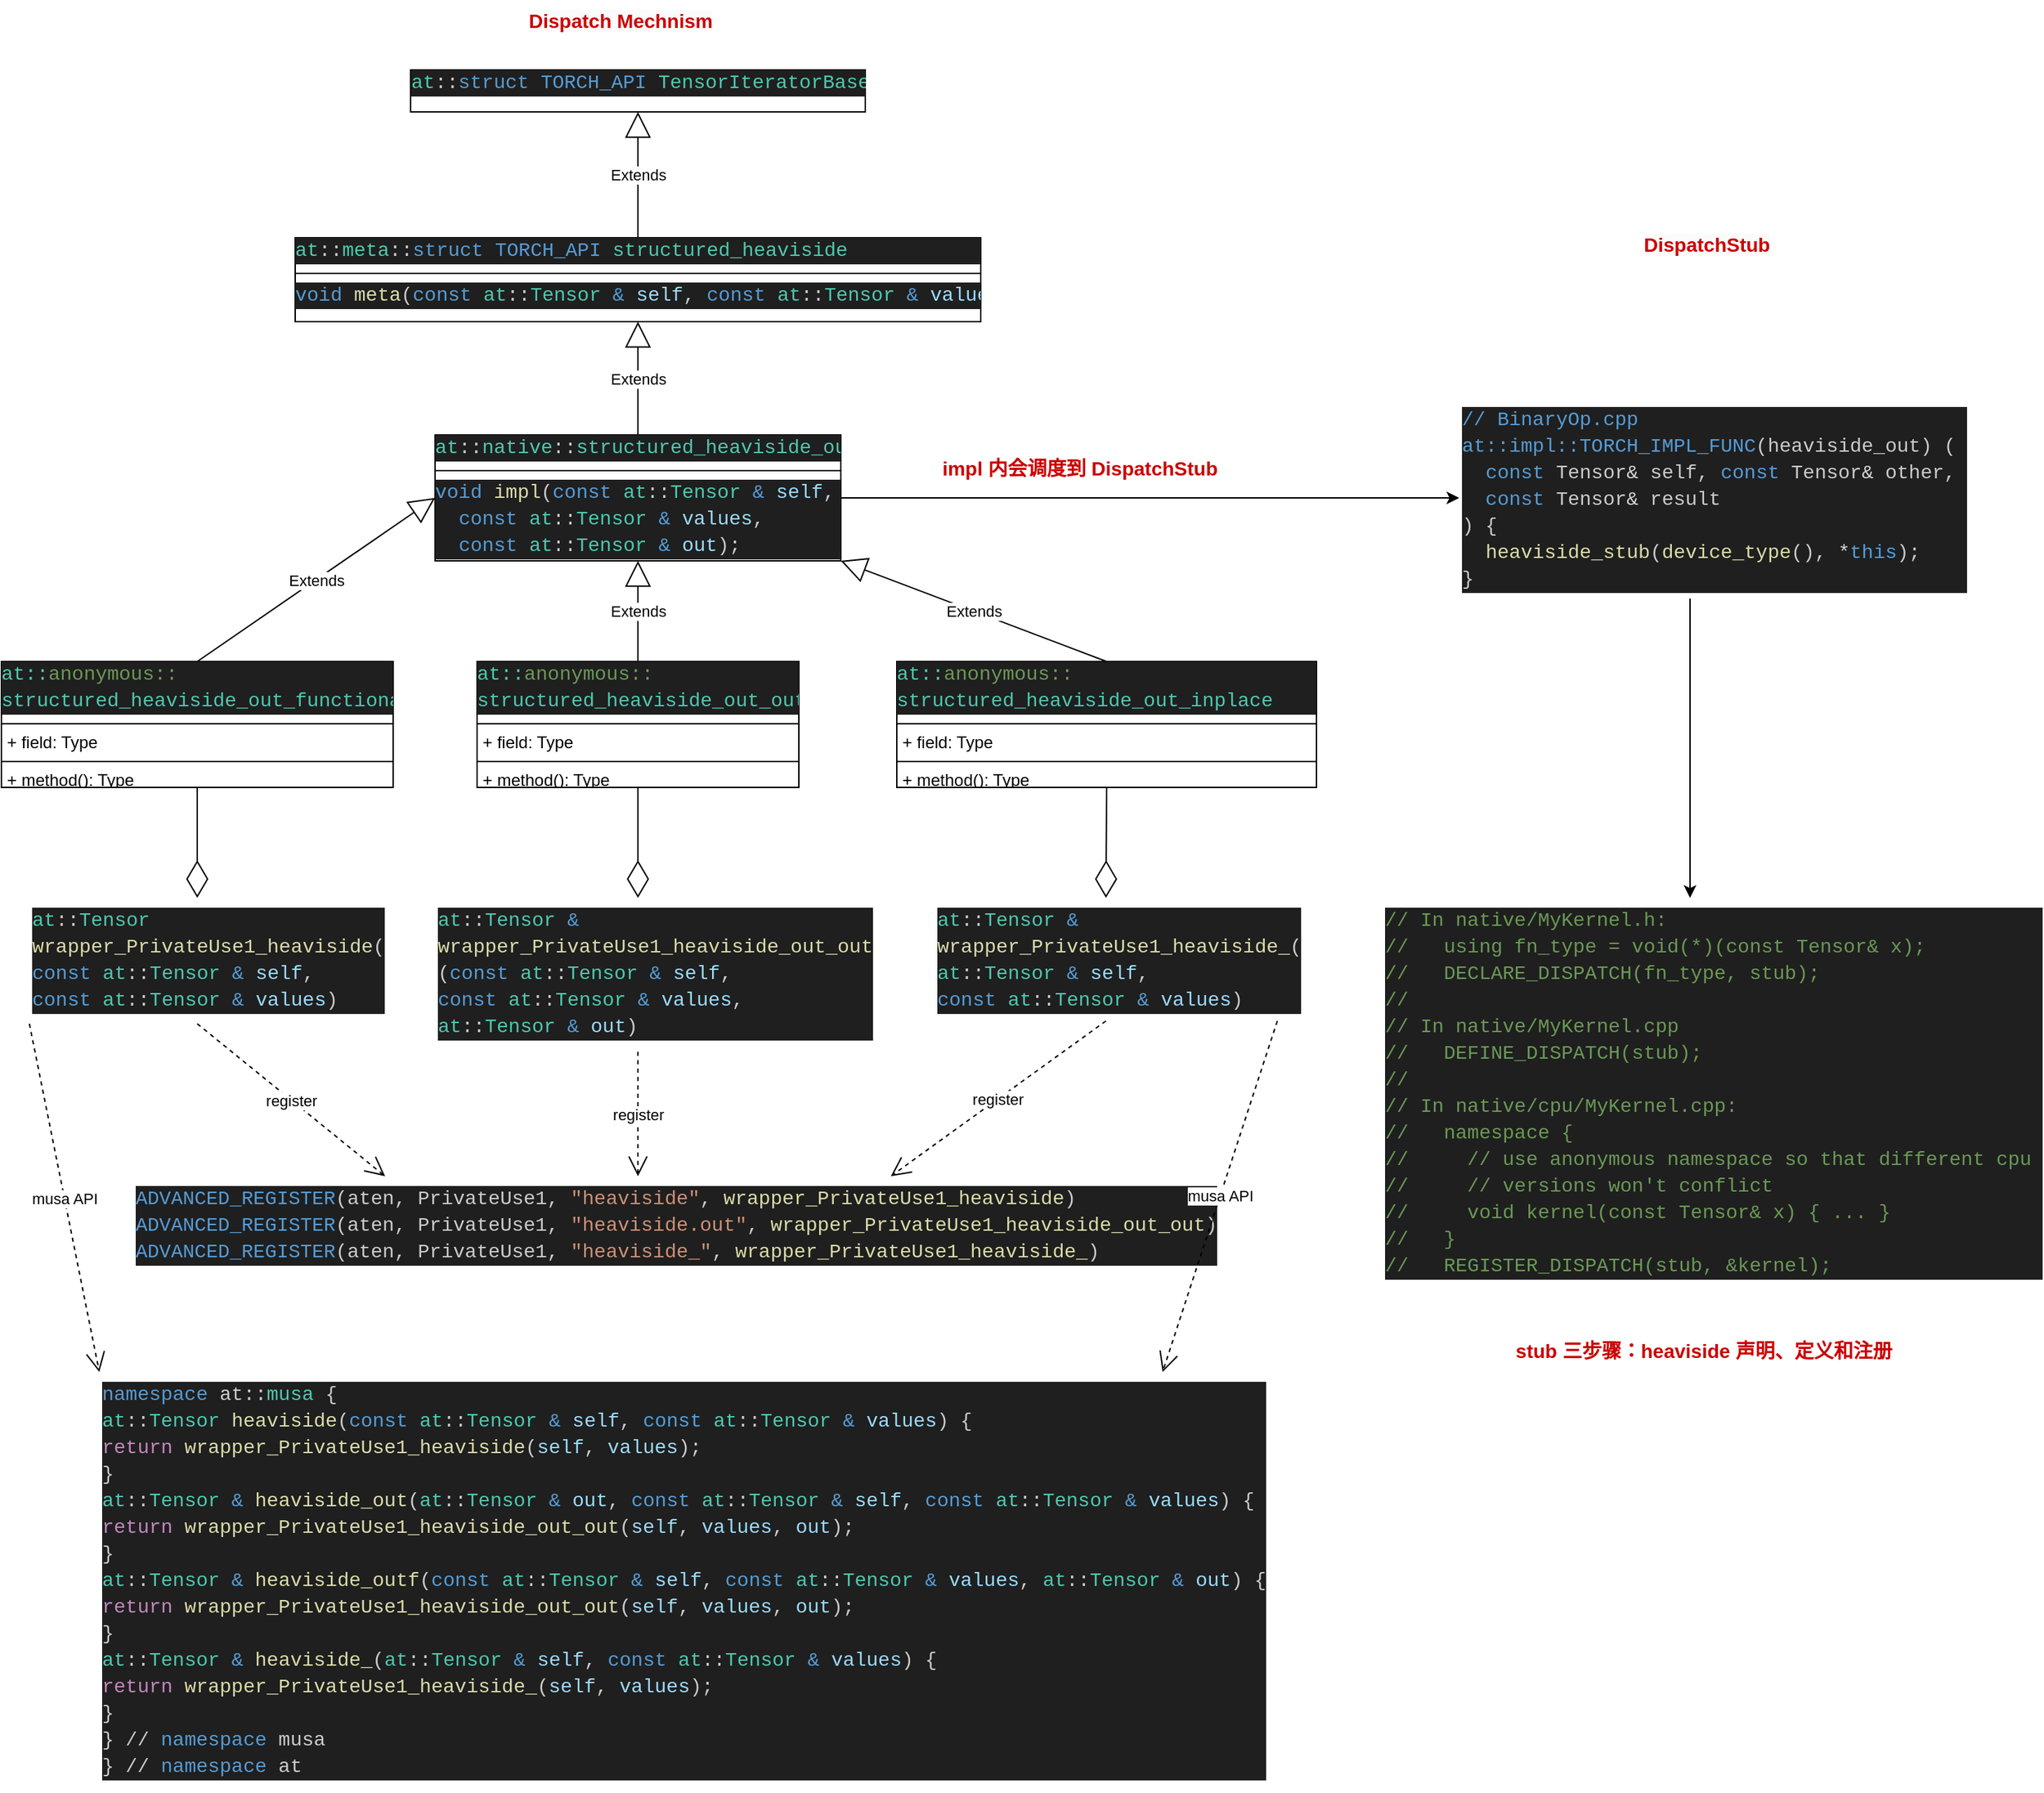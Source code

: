 <mxfile version="24.2.5" type="device">
  <diagram id="C5RBs43oDa-KdzZeNtuy" name="Page-1">
    <mxGraphModel dx="1897" dy="965" grid="1" gridSize="10" guides="1" tooltips="1" connect="1" arrows="1" fold="1" page="1" pageScale="1" pageWidth="1169" pageHeight="827" math="0" shadow="0">
      <root>
        <mxCell id="WIyWlLk6GJQsqaUBKTNV-0" />
        <mxCell id="WIyWlLk6GJQsqaUBKTNV-1" parent="WIyWlLk6GJQsqaUBKTNV-0" />
        <mxCell id="_iyFBNT7TmP0TgUlfEgI-44" style="edgeStyle=orthogonalEdgeStyle;rounded=0;orthogonalLoop=1;jettySize=auto;html=1;exitX=1;exitY=0.5;exitDx=0;exitDy=0;entryX=0;entryY=0.5;entryDx=0;entryDy=0;" edge="1" parent="WIyWlLk6GJQsqaUBKTNV-1" source="_iyFBNT7TmP0TgUlfEgI-0" target="_iyFBNT7TmP0TgUlfEgI-42">
          <mxGeometry relative="1" as="geometry" />
        </mxCell>
        <mxCell id="_iyFBNT7TmP0TgUlfEgI-0" value="&lt;div style=&quot;color: rgb(204, 204, 204); background-color: rgb(31, 31, 31); font-family: Consolas, &amp;quot;Courier New&amp;quot;, monospace; font-size: 14px; line-height: 19px; white-space: pre;&quot;&gt;&lt;span style=&quot;color: #4ec9b0;&quot;&gt;at&lt;/span&gt;::&lt;span style=&quot;color: #4ec9b0;&quot;&gt;native&lt;/span&gt;::&lt;span style=&quot;color: #4ec9b0;&quot;&gt;structured_heaviside_out&lt;/span&gt;&lt;/div&gt;&lt;hr size=&quot;1&quot; style=&quot;border-style:solid;&quot;&gt;&lt;div style=&quot;color: rgb(204, 204, 204); background-color: rgb(31, 31, 31); font-family: Consolas, &amp;quot;Courier New&amp;quot;, monospace; font-size: 14px; line-height: 19px; white-space: pre;&quot;&gt;&lt;span style=&quot;color: #569cd6;&quot;&gt;void&lt;/span&gt; &lt;span style=&quot;color: #dcdcaa;&quot;&gt;impl&lt;/span&gt;(&lt;span style=&quot;color: #569cd6;&quot;&gt;const&lt;/span&gt; &lt;span style=&quot;color: #4ec9b0;&quot;&gt;at&lt;/span&gt;::&lt;span style=&quot;color: #4ec9b0;&quot;&gt;Tensor&lt;/span&gt; &lt;span style=&quot;color: #569cd6;&quot;&gt;&amp;amp;&lt;/span&gt; &lt;span style=&quot;color: #9cdcfe;&quot;&gt;self&lt;/span&gt;,&lt;/div&gt;&lt;div style=&quot;color: rgb(204, 204, 204); background-color: rgb(31, 31, 31); font-family: Consolas, &amp;quot;Courier New&amp;quot;, monospace; font-size: 14px; line-height: 19px; white-space: pre;&quot;&gt;  &lt;span style=&quot;color: #569cd6;&quot;&gt;const&lt;/span&gt; &lt;span style=&quot;color: #4ec9b0;&quot;&gt;at&lt;/span&gt;::&lt;span style=&quot;color: #4ec9b0;&quot;&gt;Tensor&lt;/span&gt; &lt;span style=&quot;color: #569cd6;&quot;&gt;&amp;amp;&lt;/span&gt; &lt;span style=&quot;color: #9cdcfe;&quot;&gt;values&lt;/span&gt;,&lt;/div&gt;&lt;div style=&quot;color: rgb(204, 204, 204); background-color: rgb(31, 31, 31); font-family: Consolas, &amp;quot;Courier New&amp;quot;, monospace; font-size: 14px; line-height: 19px; white-space: pre;&quot;&gt;  &lt;span style=&quot;color: #569cd6;&quot;&gt;const&lt;/span&gt; &lt;span style=&quot;color: #4ec9b0;&quot;&gt;at&lt;/span&gt;::&lt;span style=&quot;color: #4ec9b0;&quot;&gt;Tensor&lt;/span&gt; &lt;span style=&quot;color: #569cd6;&quot;&gt;&amp;amp;&lt;/span&gt; &lt;span style=&quot;color: #9cdcfe;&quot;&gt;out&lt;/span&gt;);&lt;/div&gt;" style="verticalAlign=top;align=left;overflow=fill;html=1;whiteSpace=wrap;" vertex="1" parent="WIyWlLk6GJQsqaUBKTNV-1">
          <mxGeometry x="498" y="341" width="290" height="90" as="geometry" />
        </mxCell>
        <mxCell id="_iyFBNT7TmP0TgUlfEgI-1" value="&lt;div style=&quot;color: #cccccc;background-color: #1f1f1f;font-family: Consolas, &#39;Courier New&#39;, monospace;font-weight: normal;font-size: 14px;line-height: 19px;white-space: pre;&quot;&gt;&lt;div&gt;&lt;span style=&quot;color: #4ec9b0;&quot;&gt;at&lt;/span&gt;&lt;span style=&quot;color: #cccccc;&quot;&gt;::&lt;/span&gt;&lt;span style=&quot;color: #4ec9b0;&quot;&gt;Tensor&lt;/span&gt;&lt;span style=&quot;color: #cccccc;&quot;&gt; &lt;/span&gt;&lt;/div&gt;&lt;div&gt;&lt;span style=&quot;color: #dcdcaa;&quot;&gt;wrapper_PrivateUse1_heaviside&lt;/span&gt;&lt;span style=&quot;color: #cccccc;&quot;&gt;(&lt;/span&gt;&lt;/div&gt;&lt;div&gt;&lt;span style=&quot;color: #569cd6;&quot;&gt;const&lt;/span&gt;&lt;span style=&quot;color: #cccccc;&quot;&gt; &lt;/span&gt;&lt;span style=&quot;color: #4ec9b0;&quot;&gt;at&lt;/span&gt;&lt;span style=&quot;color: #cccccc;&quot;&gt;::&lt;/span&gt;&lt;span style=&quot;color: #4ec9b0;&quot;&gt;Tensor&lt;/span&gt;&lt;span style=&quot;color: #cccccc;&quot;&gt; &lt;/span&gt;&lt;span style=&quot;color: #569cd6;&quot;&gt;&amp;amp;&lt;/span&gt;&lt;span style=&quot;color: #cccccc;&quot;&gt; &lt;/span&gt;&lt;span style=&quot;color: #9cdcfe;&quot;&gt;self&lt;/span&gt;&lt;span style=&quot;color: #cccccc;&quot;&gt;, &lt;/span&gt;&lt;/div&gt;&lt;div&gt;&lt;span style=&quot;color: #569cd6;&quot;&gt;const&lt;/span&gt;&lt;span style=&quot;color: #cccccc;&quot;&gt; &lt;/span&gt;&lt;span style=&quot;color: #4ec9b0;&quot;&gt;at&lt;/span&gt;&lt;span style=&quot;color: #cccccc;&quot;&gt;::&lt;/span&gt;&lt;span style=&quot;color: #4ec9b0;&quot;&gt;Tensor&lt;/span&gt;&lt;span style=&quot;color: #cccccc;&quot;&gt; &lt;/span&gt;&lt;span style=&quot;color: #569cd6;&quot;&gt;&amp;amp;&lt;/span&gt;&lt;span style=&quot;color: #cccccc;&quot;&gt; &lt;/span&gt;&lt;span style=&quot;color: #9cdcfe;&quot;&gt;values&lt;/span&gt;&lt;span style=&quot;color: #cccccc;&quot;&gt;)&lt;/span&gt;&lt;/div&gt;&lt;/div&gt;" style="text;whiteSpace=wrap;html=1;" vertex="1" parent="WIyWlLk6GJQsqaUBKTNV-1">
          <mxGeometry x="208" y="672" width="240" height="90" as="geometry" />
        </mxCell>
        <mxCell id="_iyFBNT7TmP0TgUlfEgI-3" value="&lt;div style=&quot;color: rgb(204, 204, 204); background-color: rgb(31, 31, 31); font-family: Consolas, &amp;quot;Courier New&amp;quot;, monospace; font-size: 14px; line-height: 19px; white-space: pre;&quot;&gt;&lt;span style=&quot;color: rgb(78, 201, 176);&quot;&gt;at::&lt;/span&gt;&lt;span style=&quot;color: rgb(106, 153, 85);&quot;&gt;anonymous::&lt;/span&gt;&lt;/div&gt;&lt;div style=&quot;color: rgb(204, 204, 204); background-color: rgb(31, 31, 31); font-family: Consolas, &amp;quot;Courier New&amp;quot;, monospace; font-size: 14px; line-height: 19px; white-space: pre;&quot;&gt;&lt;span style=&quot;color: rgb(78, 201, 176);&quot;&gt;structured_heaviside_out_inplace&lt;/span&gt; &lt;/div&gt;&lt;hr size=&quot;1&quot; style=&quot;border-style:solid;&quot;&gt;&lt;p style=&quot;margin:0px;margin-left:4px;&quot;&gt;+ field: Type&lt;/p&gt;&lt;hr size=&quot;1&quot; style=&quot;border-style:solid;&quot;&gt;&lt;p style=&quot;margin:0px;margin-left:4px;&quot;&gt;+ method(): Type&lt;/p&gt;" style="verticalAlign=top;align=left;overflow=fill;html=1;whiteSpace=wrap;" vertex="1" parent="WIyWlLk6GJQsqaUBKTNV-1">
          <mxGeometry x="828" y="503" width="300" height="90" as="geometry" />
        </mxCell>
        <mxCell id="_iyFBNT7TmP0TgUlfEgI-4" value="&lt;div style=&quot;color: rgb(204, 204, 204); background-color: rgb(31, 31, 31); font-family: Consolas, &amp;quot;Courier New&amp;quot;, monospace; font-size: 14px; line-height: 19px; white-space: pre;&quot;&gt;&lt;span style=&quot;background-color: initial; color: rgb(78, 201, 176);&quot;&gt;at::&lt;/span&gt;&lt;span style=&quot;background-color: initial; color: rgb(106, 153, 85);&quot;&gt;anonymous::&lt;/span&gt;&lt;/div&gt;&lt;div style=&quot;color: rgb(204, 204, 204); background-color: rgb(31, 31, 31); font-family: Consolas, &amp;quot;Courier New&amp;quot;, monospace; font-size: 14px; line-height: 19px; white-space: pre;&quot;&gt;&lt;span style=&quot;color: rgb(78, 201, 176);&quot;&gt;structured_heaviside_out_out&lt;/span&gt; &lt;/div&gt;&lt;hr size=&quot;1&quot; style=&quot;border-style:solid;&quot;&gt;&lt;p style=&quot;margin:0px;margin-left:4px;&quot;&gt;+ field: Type&lt;/p&gt;&lt;hr size=&quot;1&quot; style=&quot;border-style:solid;&quot;&gt;&lt;p style=&quot;margin:0px;margin-left:4px;&quot;&gt;+ method(): Type&lt;/p&gt;" style="verticalAlign=top;align=left;overflow=fill;html=1;whiteSpace=wrap;" vertex="1" parent="WIyWlLk6GJQsqaUBKTNV-1">
          <mxGeometry x="528" y="503" width="230" height="90" as="geometry" />
        </mxCell>
        <mxCell id="_iyFBNT7TmP0TgUlfEgI-5" value="&lt;div style=&quot;color: rgb(204, 204, 204); background-color: rgb(31, 31, 31); font-family: Consolas, &amp;quot;Courier New&amp;quot;, monospace; font-size: 14px; line-height: 19px; white-space: pre;&quot;&gt;&lt;span style=&quot;background-color: initial; color: rgb(78, 201, 176);&quot;&gt;at::&lt;/span&gt;&lt;span style=&quot;background-color: initial; color: rgb(106, 153, 85);&quot;&gt;anonymous::&lt;/span&gt;&lt;/div&gt;&lt;div style=&quot;color: rgb(204, 204, 204); background-color: rgb(31, 31, 31); font-family: Consolas, &amp;quot;Courier New&amp;quot;, monospace; font-size: 14px; line-height: 19px; white-space: pre;&quot;&gt;&lt;span style=&quot;color: rgb(78, 201, 176);&quot;&gt;structured_heaviside_out_functional&lt;/span&gt; &lt;/div&gt;&lt;hr size=&quot;1&quot; style=&quot;border-style:solid;&quot;&gt;&lt;p style=&quot;margin:0px;margin-left:4px;&quot;&gt;+ field: Type&lt;/p&gt;&lt;hr size=&quot;1&quot; style=&quot;border-style:solid;&quot;&gt;&lt;p style=&quot;margin:0px;margin-left:4px;&quot;&gt;+ method(): Type&lt;/p&gt;" style="verticalAlign=top;align=left;overflow=fill;html=1;whiteSpace=wrap;" vertex="1" parent="WIyWlLk6GJQsqaUBKTNV-1">
          <mxGeometry x="188" y="503" width="280" height="90" as="geometry" />
        </mxCell>
        <mxCell id="_iyFBNT7TmP0TgUlfEgI-8" value="&lt;div style=&quot;color: #cccccc;background-color: #1f1f1f;font-family: Consolas, &#39;Courier New&#39;, monospace;font-weight: normal;font-size: 14px;line-height: 19px;white-space: pre;&quot;&gt;&lt;div&gt;&lt;span style=&quot;color: #4ec9b0;&quot;&gt;at&lt;/span&gt;&lt;span style=&quot;color: #cccccc;&quot;&gt;::&lt;/span&gt;&lt;span style=&quot;color: #4ec9b0;&quot;&gt;Tensor&lt;/span&gt;&lt;span style=&quot;color: #cccccc;&quot;&gt; &lt;/span&gt;&lt;span style=&quot;color: #569cd6;&quot;&gt;&amp;amp;&lt;/span&gt;&lt;span style=&quot;color: #cccccc;&quot;&gt; &lt;/span&gt;&lt;/div&gt;&lt;div&gt;&lt;span style=&quot;color: #dcdcaa;&quot;&gt;wrapper_PrivateUse1_heaviside_&lt;/span&gt;&lt;span style=&quot;color: #cccccc;&quot;&gt;(&lt;/span&gt;&lt;/div&gt;&lt;div&gt;&lt;span style=&quot;color: #4ec9b0;&quot;&gt;at&lt;/span&gt;&lt;span style=&quot;color: #cccccc;&quot;&gt;::&lt;/span&gt;&lt;span style=&quot;color: #4ec9b0;&quot;&gt;Tensor&lt;/span&gt;&lt;span style=&quot;color: #cccccc;&quot;&gt; &lt;/span&gt;&lt;span style=&quot;color: #569cd6;&quot;&gt;&amp;amp;&lt;/span&gt;&lt;span style=&quot;color: #cccccc;&quot;&gt; &lt;/span&gt;&lt;span style=&quot;color: #9cdcfe;&quot;&gt;self&lt;/span&gt;&lt;span style=&quot;color: #cccccc;&quot;&gt;,&lt;/span&gt;&lt;/div&gt;&lt;div&gt;&lt;span style=&quot;color: #569cd6;&quot;&gt;const&lt;/span&gt;&lt;span style=&quot;color: #cccccc;&quot;&gt; &lt;/span&gt;&lt;span style=&quot;color: #4ec9b0;&quot;&gt;at&lt;/span&gt;&lt;span style=&quot;color: #cccccc;&quot;&gt;::&lt;/span&gt;&lt;span style=&quot;color: #4ec9b0;&quot;&gt;Tensor&lt;/span&gt;&lt;span style=&quot;color: #cccccc;&quot;&gt; &lt;/span&gt;&lt;span style=&quot;color: #569cd6;&quot;&gt;&amp;amp;&lt;/span&gt;&lt;span style=&quot;color: #cccccc;&quot;&gt; &lt;/span&gt;&lt;span style=&quot;color: #9cdcfe;&quot;&gt;values&lt;/span&gt;&lt;span style=&quot;color: #cccccc;&quot;&gt;)&lt;/span&gt;&lt;/div&gt;&lt;/div&gt;" style="text;whiteSpace=wrap;html=1;" vertex="1" parent="WIyWlLk6GJQsqaUBKTNV-1">
          <mxGeometry x="855" y="672" width="245" height="88" as="geometry" />
        </mxCell>
        <mxCell id="_iyFBNT7TmP0TgUlfEgI-13" value="Extends" style="endArrow=block;endSize=16;endFill=0;html=1;rounded=0;exitX=0.5;exitY=0;exitDx=0;exitDy=0;entryX=1;entryY=1;entryDx=0;entryDy=0;" edge="1" parent="WIyWlLk6GJQsqaUBKTNV-1" source="_iyFBNT7TmP0TgUlfEgI-3" target="_iyFBNT7TmP0TgUlfEgI-0">
          <mxGeometry width="160" relative="1" as="geometry">
            <mxPoint x="868" y="421" as="sourcePoint" />
            <mxPoint x="1028" y="421" as="targetPoint" />
          </mxGeometry>
        </mxCell>
        <mxCell id="_iyFBNT7TmP0TgUlfEgI-14" value="Extends" style="endArrow=block;endSize=16;endFill=0;html=1;rounded=0;exitX=0.5;exitY=0;exitDx=0;exitDy=0;entryX=0.5;entryY=1;entryDx=0;entryDy=0;" edge="1" parent="WIyWlLk6GJQsqaUBKTNV-1" source="_iyFBNT7TmP0TgUlfEgI-4" target="_iyFBNT7TmP0TgUlfEgI-0">
          <mxGeometry width="160" relative="1" as="geometry">
            <mxPoint x="988" y="501" as="sourcePoint" />
            <mxPoint x="798" y="396" as="targetPoint" />
          </mxGeometry>
        </mxCell>
        <mxCell id="_iyFBNT7TmP0TgUlfEgI-15" value="Extends" style="endArrow=block;endSize=16;endFill=0;html=1;rounded=0;exitX=0.5;exitY=0;exitDx=0;exitDy=0;entryX=0;entryY=0.5;entryDx=0;entryDy=0;" edge="1" parent="WIyWlLk6GJQsqaUBKTNV-1" source="_iyFBNT7TmP0TgUlfEgI-5" target="_iyFBNT7TmP0TgUlfEgI-0">
          <mxGeometry width="160" relative="1" as="geometry">
            <mxPoint x="653" y="501" as="sourcePoint" />
            <mxPoint x="653" y="441" as="targetPoint" />
          </mxGeometry>
        </mxCell>
        <mxCell id="_iyFBNT7TmP0TgUlfEgI-16" value="&lt;div style=&quot;color: #cccccc;background-color: #1f1f1f;font-family: Consolas, &#39;Courier New&#39;, monospace;font-weight: normal;font-size: 14px;line-height: 19px;white-space: pre;&quot;&gt;&lt;div&gt;&lt;span style=&quot;color: #4ec9b0;&quot;&gt;at&lt;/span&gt;&lt;span style=&quot;color: #cccccc;&quot;&gt;::&lt;/span&gt;&lt;span style=&quot;color: #4ec9b0;&quot;&gt;Tensor&lt;/span&gt;&lt;span style=&quot;color: #cccccc;&quot;&gt; &lt;/span&gt;&lt;span style=&quot;color: #569cd6;&quot;&gt;&amp;amp;&lt;/span&gt;&lt;span style=&quot;color: #cccccc;&quot;&gt; &lt;/span&gt;&lt;/div&gt;&lt;div&gt;&lt;span style=&quot;color: #dcdcaa;&quot;&gt;wrapper_PrivateUse1_heaviside_out_out&lt;/span&gt;&lt;/div&gt;&lt;div&gt;&lt;span style=&quot;color: #cccccc;&quot;&gt;(&lt;/span&gt;&lt;span style=&quot;color: #569cd6;&quot;&gt;const&lt;/span&gt;&lt;span style=&quot;color: #cccccc;&quot;&gt; &lt;/span&gt;&lt;span style=&quot;color: #4ec9b0;&quot;&gt;at&lt;/span&gt;&lt;span style=&quot;color: #cccccc;&quot;&gt;::&lt;/span&gt;&lt;span style=&quot;color: #4ec9b0;&quot;&gt;Tensor&lt;/span&gt;&lt;span style=&quot;color: #cccccc;&quot;&gt; &lt;/span&gt;&lt;span style=&quot;color: #569cd6;&quot;&gt;&amp;amp;&lt;/span&gt;&lt;span style=&quot;color: #cccccc;&quot;&gt; &lt;/span&gt;&lt;span style=&quot;color: #9cdcfe;&quot;&gt;self&lt;/span&gt;&lt;span style=&quot;color: #cccccc;&quot;&gt;, &lt;/span&gt;&lt;/div&gt;&lt;div&gt;&lt;span style=&quot;color: #569cd6;&quot;&gt;const&lt;/span&gt;&lt;span style=&quot;color: #cccccc;&quot;&gt; &lt;/span&gt;&lt;span style=&quot;color: #4ec9b0;&quot;&gt;at&lt;/span&gt;&lt;span style=&quot;color: #cccccc;&quot;&gt;::&lt;/span&gt;&lt;span style=&quot;color: #4ec9b0;&quot;&gt;Tensor&lt;/span&gt;&lt;span style=&quot;color: #cccccc;&quot;&gt; &lt;/span&gt;&lt;span style=&quot;color: #569cd6;&quot;&gt;&amp;amp;&lt;/span&gt;&lt;span style=&quot;color: #cccccc;&quot;&gt; &lt;/span&gt;&lt;span style=&quot;color: #9cdcfe;&quot;&gt;values&lt;/span&gt;&lt;span style=&quot;color: #cccccc;&quot;&gt;, &lt;/span&gt;&lt;/div&gt;&lt;div&gt;&lt;span style=&quot;color: #4ec9b0;&quot;&gt;at&lt;/span&gt;&lt;span style=&quot;color: #cccccc;&quot;&gt;::&lt;/span&gt;&lt;span style=&quot;color: #4ec9b0;&quot;&gt;Tensor&lt;/span&gt;&lt;span style=&quot;color: #cccccc;&quot;&gt; &lt;/span&gt;&lt;span style=&quot;color: #569cd6;&quot;&gt;&amp;amp;&lt;/span&gt;&lt;span style=&quot;color: #cccccc;&quot;&gt; &lt;/span&gt;&lt;span style=&quot;color: #9cdcfe;&quot;&gt;out&lt;/span&gt;&lt;span style=&quot;color: #cccccc;&quot;&gt;)&lt;/span&gt;&lt;/div&gt;&lt;/div&gt;" style="text;whiteSpace=wrap;html=1;" vertex="1" parent="WIyWlLk6GJQsqaUBKTNV-1">
          <mxGeometry x="498" y="672" width="290" height="110" as="geometry" />
        </mxCell>
        <mxCell id="_iyFBNT7TmP0TgUlfEgI-18" value="" style="endArrow=diamondThin;endFill=0;endSize=24;html=1;rounded=0;exitX=0.5;exitY=1;exitDx=0;exitDy=0;" edge="1" parent="WIyWlLk6GJQsqaUBKTNV-1" source="_iyFBNT7TmP0TgUlfEgI-5" target="_iyFBNT7TmP0TgUlfEgI-1">
          <mxGeometry width="160" relative="1" as="geometry">
            <mxPoint x="368" y="631" as="sourcePoint" />
            <mxPoint x="528" y="631" as="targetPoint" />
          </mxGeometry>
        </mxCell>
        <mxCell id="_iyFBNT7TmP0TgUlfEgI-19" value="" style="endArrow=diamondThin;endFill=0;endSize=24;html=1;rounded=0;exitX=0.5;exitY=1;exitDx=0;exitDy=0;entryX=0.5;entryY=0;entryDx=0;entryDy=0;" edge="1" parent="WIyWlLk6GJQsqaUBKTNV-1" source="_iyFBNT7TmP0TgUlfEgI-4" target="_iyFBNT7TmP0TgUlfEgI-16">
          <mxGeometry width="160" relative="1" as="geometry">
            <mxPoint x="338" y="591" as="sourcePoint" />
            <mxPoint x="338" y="682" as="targetPoint" />
          </mxGeometry>
        </mxCell>
        <mxCell id="_iyFBNT7TmP0TgUlfEgI-20" value="" style="endArrow=diamondThin;endFill=0;endSize=24;html=1;rounded=0;exitX=0.5;exitY=1;exitDx=0;exitDy=0;entryX=0.5;entryY=0;entryDx=0;entryDy=0;" edge="1" parent="WIyWlLk6GJQsqaUBKTNV-1" source="_iyFBNT7TmP0TgUlfEgI-3" target="_iyFBNT7TmP0TgUlfEgI-8">
          <mxGeometry width="160" relative="1" as="geometry">
            <mxPoint x="348" y="601" as="sourcePoint" />
            <mxPoint x="348" y="692" as="targetPoint" />
          </mxGeometry>
        </mxCell>
        <UserObject label="&lt;div style=&quot;color: #cccccc;background-color: #1f1f1f;font-family: Consolas, &#39;Courier New&#39;, monospace;font-weight: normal;font-size: 14px;line-height: 19px;white-space: pre;&quot;&gt;&lt;div&gt;&lt;span style=&quot;color: #569cd6;&quot;&gt;ADVANCED_REGISTER&lt;/span&gt;&lt;span style=&quot;color: #cccccc;&quot;&gt;(aten, PrivateUse1, &lt;/span&gt;&lt;span style=&quot;color: #ce9178;&quot;&gt;&quot;heaviside&quot;&lt;/span&gt;&lt;span style=&quot;color: #cccccc;&quot;&gt;, &lt;/span&gt;&lt;span style=&quot;color: #dcdcaa;&quot;&gt;wrapper_PrivateUse1_heaviside&lt;/span&gt;&lt;span style=&quot;color: #cccccc;&quot;&gt;)&lt;/span&gt;&lt;/div&gt;&lt;div&gt;&lt;span style=&quot;color: #569cd6;&quot;&gt;ADVANCED_REGISTER&lt;/span&gt;&lt;span style=&quot;color: #cccccc;&quot;&gt;(aten, PrivateUse1, &lt;/span&gt;&lt;span style=&quot;color: #ce9178;&quot;&gt;&quot;heaviside.out&quot;&lt;/span&gt;&lt;span style=&quot;color: #cccccc;&quot;&gt;, &lt;/span&gt;&lt;span style=&quot;color: #dcdcaa;&quot;&gt;wrapper_PrivateUse1_heaviside_out_out&lt;/span&gt;&lt;span style=&quot;color: #cccccc;&quot;&gt;)&lt;/span&gt;&lt;/div&gt;&lt;div&gt;&lt;span style=&quot;color: #569cd6;&quot;&gt;ADVANCED_REGISTER&lt;/span&gt;&lt;span style=&quot;color: #cccccc;&quot;&gt;(aten, PrivateUse1, &lt;/span&gt;&lt;span style=&quot;color: #ce9178;&quot;&gt;&quot;heaviside_&quot;&lt;/span&gt;&lt;span style=&quot;color: #cccccc;&quot;&gt;, &lt;/span&gt;&lt;span style=&quot;color: #dcdcaa;&quot;&gt;wrapper_PrivateUse1_heaviside_&lt;/span&gt;&lt;span style=&quot;color: #cccccc;&quot;&gt;)&lt;/span&gt;&lt;/div&gt;&lt;/div&gt;" link="&lt;div style=&quot;color: #cccccc;background-color: #1f1f1f;font-family: Consolas, &#39;Courier New&#39;, monospace;font-weight: normal;font-size: 14px;line-height: 19px;white-space: pre;&quot;&gt;&lt;div&gt;&lt;span style=&quot;color: #569cd6;&quot;&gt;ADVANCED_REGISTER&lt;/span&gt;&lt;span style=&quot;color: #cccccc;&quot;&gt;(aten, PrivateUse1, &lt;/span&gt;&lt;span style=&quot;color: #ce9178;&quot;&gt;&quot;heaviside&quot;&lt;/span&gt;&lt;span style=&quot;color: #cccccc;&quot;&gt;, &lt;/span&gt;&lt;span style=&quot;color: #dcdcaa;&quot;&gt;wrapper_PrivateUse1_heaviside&lt;/span&gt;&lt;span style=&quot;color: #cccccc;&quot;&gt;)&lt;/span&gt;&lt;/div&gt;&lt;div&gt;&lt;span style=&quot;color: #569cd6;&quot;&gt;ADVANCED_REGISTER&lt;/span&gt;&lt;span style=&quot;color: #cccccc;&quot;&gt;(aten, PrivateUse1, &lt;/span&gt;&lt;span style=&quot;color: #ce9178;&quot;&gt;&quot;heaviside.out&quot;&lt;/span&gt;&lt;span style=&quot;color: #cccccc;&quot;&gt;, &lt;/span&gt;&lt;span style=&quot;color: #dcdcaa;&quot;&gt;wrapper_PrivateUse1_heaviside_out_out&lt;/span&gt;&lt;span style=&quot;color: #cccccc;&quot;&gt;)&lt;/span&gt;&lt;/div&gt;&lt;div&gt;&lt;span style=&quot;color: #569cd6;&quot;&gt;ADVANCED_REGISTER&lt;/span&gt;&lt;span style=&quot;color: #cccccc;&quot;&gt;(aten, PrivateUse1, &lt;/span&gt;&lt;span style=&quot;color: #ce9178;&quot;&gt;&quot;heaviside_&quot;&lt;/span&gt;&lt;span style=&quot;color: #cccccc;&quot;&gt;, &lt;/span&gt;&lt;span style=&quot;color: #dcdcaa;&quot;&gt;wrapper_PrivateUse1_heaviside_&lt;/span&gt;&lt;span style=&quot;color: #cccccc;&quot;&gt;)&lt;/span&gt;&lt;/div&gt;&lt;/div&gt;" id="_iyFBNT7TmP0TgUlfEgI-21">
          <mxCell style="text;whiteSpace=wrap;html=1;" vertex="1" parent="WIyWlLk6GJQsqaUBKTNV-1">
            <mxGeometry x="281.5" y="871" width="723" height="70" as="geometry" />
          </mxCell>
        </UserObject>
        <mxCell id="_iyFBNT7TmP0TgUlfEgI-22" value="&lt;div style=&quot;color: #cccccc;background-color: #1f1f1f;font-family: Consolas, &#39;Courier New&#39;, monospace;font-weight: normal;font-size: 14px;line-height: 19px;white-space: pre;&quot;&gt;&lt;div&gt;&lt;div style=&quot;line-height: 19px;&quot;&gt;&lt;span style=&quot;color: #569cd6;&quot;&gt;namespace&lt;/span&gt; at::&lt;span style=&quot;color: #4ec9b0;&quot;&gt;musa&lt;/span&gt; {&lt;/div&gt;&lt;/div&gt;&lt;div&gt;&lt;span style=&quot;color: #4ec9b0;&quot;&gt;at&lt;/span&gt;&lt;span style=&quot;color: #cccccc;&quot;&gt;::&lt;/span&gt;&lt;span style=&quot;color: #4ec9b0;&quot;&gt;Tensor&lt;/span&gt;&lt;span style=&quot;color: #cccccc;&quot;&gt; &lt;/span&gt;&lt;span style=&quot;color: #dcdcaa;&quot;&gt;heaviside&lt;/span&gt;&lt;span style=&quot;color: #cccccc;&quot;&gt;(&lt;/span&gt;&lt;span style=&quot;color: #569cd6;&quot;&gt;const&lt;/span&gt;&lt;span style=&quot;color: #cccccc;&quot;&gt; &lt;/span&gt;&lt;span style=&quot;color: #4ec9b0;&quot;&gt;at&lt;/span&gt;&lt;span style=&quot;color: #cccccc;&quot;&gt;::&lt;/span&gt;&lt;span style=&quot;color: #4ec9b0;&quot;&gt;Tensor&lt;/span&gt;&lt;span style=&quot;color: #cccccc;&quot;&gt; &lt;/span&gt;&lt;span style=&quot;color: #569cd6;&quot;&gt;&amp;amp;&lt;/span&gt;&lt;span style=&quot;color: #cccccc;&quot;&gt; &lt;/span&gt;&lt;span style=&quot;color: #9cdcfe;&quot;&gt;self&lt;/span&gt;&lt;span style=&quot;color: #cccccc;&quot;&gt;, &lt;/span&gt;&lt;span style=&quot;color: #569cd6;&quot;&gt;const&lt;/span&gt;&lt;span style=&quot;color: #cccccc;&quot;&gt; &lt;/span&gt;&lt;span style=&quot;color: #4ec9b0;&quot;&gt;at&lt;/span&gt;&lt;span style=&quot;color: #cccccc;&quot;&gt;::&lt;/span&gt;&lt;span style=&quot;color: #4ec9b0;&quot;&gt;Tensor&lt;/span&gt;&lt;span style=&quot;color: #cccccc;&quot;&gt; &lt;/span&gt;&lt;span style=&quot;color: #569cd6;&quot;&gt;&amp;amp;&lt;/span&gt;&lt;span style=&quot;color: #cccccc;&quot;&gt; &lt;/span&gt;&lt;span style=&quot;color: #9cdcfe;&quot;&gt;values&lt;/span&gt;&lt;span style=&quot;color: #cccccc;&quot;&gt;) {&lt;/span&gt;&lt;/div&gt;&lt;div&gt;&lt;span style=&quot;color: #c586c0;&quot;&gt;return&lt;/span&gt;&lt;span style=&quot;color: #cccccc;&quot;&gt; &lt;/span&gt;&lt;span style=&quot;color: #dcdcaa;&quot;&gt;wrapper_PrivateUse1_heaviside&lt;/span&gt;&lt;span style=&quot;color: #cccccc;&quot;&gt;(&lt;/span&gt;&lt;span style=&quot;color: #9cdcfe;&quot;&gt;self&lt;/span&gt;&lt;span style=&quot;color: #cccccc;&quot;&gt;, &lt;/span&gt;&lt;span style=&quot;color: #9cdcfe;&quot;&gt;values&lt;/span&gt;&lt;span style=&quot;color: #cccccc;&quot;&gt;);&lt;/span&gt;&lt;/div&gt;&lt;div&gt;&lt;span style=&quot;color: #cccccc;&quot;&gt;}&lt;/span&gt;&lt;/div&gt;&lt;div&gt;&lt;span style=&quot;color: #4ec9b0;&quot;&gt;at&lt;/span&gt;&lt;span style=&quot;color: #cccccc;&quot;&gt;::&lt;/span&gt;&lt;span style=&quot;color: #4ec9b0;&quot;&gt;Tensor&lt;/span&gt;&lt;span style=&quot;color: #cccccc;&quot;&gt; &lt;/span&gt;&lt;span style=&quot;color: #569cd6;&quot;&gt;&amp;amp;&lt;/span&gt;&lt;span style=&quot;color: #cccccc;&quot;&gt; &lt;/span&gt;&lt;span style=&quot;color: #dcdcaa;&quot;&gt;heaviside_out&lt;/span&gt;&lt;span style=&quot;color: #cccccc;&quot;&gt;(&lt;/span&gt;&lt;span style=&quot;color: #4ec9b0;&quot;&gt;at&lt;/span&gt;&lt;span style=&quot;color: #cccccc;&quot;&gt;::&lt;/span&gt;&lt;span style=&quot;color: #4ec9b0;&quot;&gt;Tensor&lt;/span&gt;&lt;span style=&quot;color: #cccccc;&quot;&gt; &lt;/span&gt;&lt;span style=&quot;color: #569cd6;&quot;&gt;&amp;amp;&lt;/span&gt;&lt;span style=&quot;color: #cccccc;&quot;&gt; &lt;/span&gt;&lt;span style=&quot;color: #9cdcfe;&quot;&gt;out&lt;/span&gt;&lt;span style=&quot;color: #cccccc;&quot;&gt;, &lt;/span&gt;&lt;span style=&quot;color: #569cd6;&quot;&gt;const&lt;/span&gt;&lt;span style=&quot;color: #cccccc;&quot;&gt; &lt;/span&gt;&lt;span style=&quot;color: #4ec9b0;&quot;&gt;at&lt;/span&gt;&lt;span style=&quot;color: #cccccc;&quot;&gt;::&lt;/span&gt;&lt;span style=&quot;color: #4ec9b0;&quot;&gt;Tensor&lt;/span&gt;&lt;span style=&quot;color: #cccccc;&quot;&gt; &lt;/span&gt;&lt;span style=&quot;color: #569cd6;&quot;&gt;&amp;amp;&lt;/span&gt;&lt;span style=&quot;color: #cccccc;&quot;&gt; &lt;/span&gt;&lt;span style=&quot;color: #9cdcfe;&quot;&gt;self&lt;/span&gt;&lt;span style=&quot;color: #cccccc;&quot;&gt;, &lt;/span&gt;&lt;span style=&quot;color: #569cd6;&quot;&gt;const&lt;/span&gt;&lt;span style=&quot;color: #cccccc;&quot;&gt; &lt;/span&gt;&lt;span style=&quot;color: #4ec9b0;&quot;&gt;at&lt;/span&gt;&lt;span style=&quot;color: #cccccc;&quot;&gt;::&lt;/span&gt;&lt;span style=&quot;color: #4ec9b0;&quot;&gt;Tensor&lt;/span&gt;&lt;span style=&quot;color: #cccccc;&quot;&gt; &lt;/span&gt;&lt;span style=&quot;color: #569cd6;&quot;&gt;&amp;amp;&lt;/span&gt;&lt;span style=&quot;color: #cccccc;&quot;&gt; &lt;/span&gt;&lt;span style=&quot;color: #9cdcfe;&quot;&gt;values&lt;/span&gt;&lt;span style=&quot;color: #cccccc;&quot;&gt;) {&lt;/span&gt;&lt;/div&gt;&lt;div&gt;&lt;span style=&quot;color: #c586c0;&quot;&gt;return&lt;/span&gt;&lt;span style=&quot;color: #cccccc;&quot;&gt; &lt;/span&gt;&lt;span style=&quot;color: #dcdcaa;&quot;&gt;wrapper_PrivateUse1_heaviside_out_out&lt;/span&gt;&lt;span style=&quot;color: #cccccc;&quot;&gt;(&lt;/span&gt;&lt;span style=&quot;color: #9cdcfe;&quot;&gt;self&lt;/span&gt;&lt;span style=&quot;color: #cccccc;&quot;&gt;, &lt;/span&gt;&lt;span style=&quot;color: #9cdcfe;&quot;&gt;values&lt;/span&gt;&lt;span style=&quot;color: #cccccc;&quot;&gt;, &lt;/span&gt;&lt;span style=&quot;color: #9cdcfe;&quot;&gt;out&lt;/span&gt;&lt;span style=&quot;color: #cccccc;&quot;&gt;);&lt;/span&gt;&lt;/div&gt;&lt;div&gt;&lt;span style=&quot;color: #cccccc;&quot;&gt;}&lt;/span&gt;&lt;/div&gt;&lt;div&gt;&lt;span style=&quot;color: #4ec9b0;&quot;&gt;at&lt;/span&gt;&lt;span style=&quot;color: #cccccc;&quot;&gt;::&lt;/span&gt;&lt;span style=&quot;color: #4ec9b0;&quot;&gt;Tensor&lt;/span&gt;&lt;span style=&quot;color: #cccccc;&quot;&gt; &lt;/span&gt;&lt;span style=&quot;color: #569cd6;&quot;&gt;&amp;amp;&lt;/span&gt;&lt;span style=&quot;color: #cccccc;&quot;&gt; &lt;/span&gt;&lt;span style=&quot;color: #dcdcaa;&quot;&gt;heaviside_outf&lt;/span&gt;&lt;span style=&quot;color: #cccccc;&quot;&gt;(&lt;/span&gt;&lt;span style=&quot;color: #569cd6;&quot;&gt;const&lt;/span&gt;&lt;span style=&quot;color: #cccccc;&quot;&gt; &lt;/span&gt;&lt;span style=&quot;color: #4ec9b0;&quot;&gt;at&lt;/span&gt;&lt;span style=&quot;color: #cccccc;&quot;&gt;::&lt;/span&gt;&lt;span style=&quot;color: #4ec9b0;&quot;&gt;Tensor&lt;/span&gt;&lt;span style=&quot;color: #cccccc;&quot;&gt; &lt;/span&gt;&lt;span style=&quot;color: #569cd6;&quot;&gt;&amp;amp;&lt;/span&gt;&lt;span style=&quot;color: #cccccc;&quot;&gt; &lt;/span&gt;&lt;span style=&quot;color: #9cdcfe;&quot;&gt;self&lt;/span&gt;&lt;span style=&quot;color: #cccccc;&quot;&gt;, &lt;/span&gt;&lt;span style=&quot;color: #569cd6;&quot;&gt;const&lt;/span&gt;&lt;span style=&quot;color: #cccccc;&quot;&gt; &lt;/span&gt;&lt;span style=&quot;color: #4ec9b0;&quot;&gt;at&lt;/span&gt;&lt;span style=&quot;color: #cccccc;&quot;&gt;::&lt;/span&gt;&lt;span style=&quot;color: #4ec9b0;&quot;&gt;Tensor&lt;/span&gt;&lt;span style=&quot;color: #cccccc;&quot;&gt; &lt;/span&gt;&lt;span style=&quot;color: #569cd6;&quot;&gt;&amp;amp;&lt;/span&gt;&lt;span style=&quot;color: #cccccc;&quot;&gt; &lt;/span&gt;&lt;span style=&quot;color: #9cdcfe;&quot;&gt;values&lt;/span&gt;&lt;span style=&quot;color: #cccccc;&quot;&gt;, &lt;/span&gt;&lt;span style=&quot;color: #4ec9b0;&quot;&gt;at&lt;/span&gt;&lt;span style=&quot;color: #cccccc;&quot;&gt;::&lt;/span&gt;&lt;span style=&quot;color: #4ec9b0;&quot;&gt;Tensor&lt;/span&gt;&lt;span style=&quot;color: #cccccc;&quot;&gt; &lt;/span&gt;&lt;span style=&quot;color: #569cd6;&quot;&gt;&amp;amp;&lt;/span&gt;&lt;span style=&quot;color: #cccccc;&quot;&gt; &lt;/span&gt;&lt;span style=&quot;color: #9cdcfe;&quot;&gt;out&lt;/span&gt;&lt;span style=&quot;color: #cccccc;&quot;&gt;) {&lt;/span&gt;&lt;/div&gt;&lt;div&gt;&lt;span style=&quot;color: #c586c0;&quot;&gt;return&lt;/span&gt;&lt;span style=&quot;color: #cccccc;&quot;&gt; &lt;/span&gt;&lt;span style=&quot;color: #dcdcaa;&quot;&gt;wrapper_PrivateUse1_heaviside_out_out&lt;/span&gt;&lt;span style=&quot;color: #cccccc;&quot;&gt;(&lt;/span&gt;&lt;span style=&quot;color: #9cdcfe;&quot;&gt;self&lt;/span&gt;&lt;span style=&quot;color: #cccccc;&quot;&gt;, &lt;/span&gt;&lt;span style=&quot;color: #9cdcfe;&quot;&gt;values&lt;/span&gt;&lt;span style=&quot;color: #cccccc;&quot;&gt;, &lt;/span&gt;&lt;span style=&quot;color: #9cdcfe;&quot;&gt;out&lt;/span&gt;&lt;span style=&quot;color: #cccccc;&quot;&gt;);&lt;/span&gt;&lt;/div&gt;&lt;div&gt;&lt;span style=&quot;color: #cccccc;&quot;&gt;}&lt;/span&gt;&lt;/div&gt;&lt;div&gt;&lt;span style=&quot;color: #4ec9b0;&quot;&gt;at&lt;/span&gt;&lt;span style=&quot;color: #cccccc;&quot;&gt;::&lt;/span&gt;&lt;span style=&quot;color: #4ec9b0;&quot;&gt;Tensor&lt;/span&gt;&lt;span style=&quot;color: #cccccc;&quot;&gt; &lt;/span&gt;&lt;span style=&quot;color: #569cd6;&quot;&gt;&amp;amp;&lt;/span&gt;&lt;span style=&quot;color: #cccccc;&quot;&gt; &lt;/span&gt;&lt;span style=&quot;color: #dcdcaa;&quot;&gt;heaviside_&lt;/span&gt;&lt;span style=&quot;color: #cccccc;&quot;&gt;(&lt;/span&gt;&lt;span style=&quot;color: #4ec9b0;&quot;&gt;at&lt;/span&gt;&lt;span style=&quot;color: #cccccc;&quot;&gt;::&lt;/span&gt;&lt;span style=&quot;color: #4ec9b0;&quot;&gt;Tensor&lt;/span&gt;&lt;span style=&quot;color: #cccccc;&quot;&gt; &lt;/span&gt;&lt;span style=&quot;color: #569cd6;&quot;&gt;&amp;amp;&lt;/span&gt;&lt;span style=&quot;color: #cccccc;&quot;&gt; &lt;/span&gt;&lt;span style=&quot;color: #9cdcfe;&quot;&gt;self&lt;/span&gt;&lt;span style=&quot;color: #cccccc;&quot;&gt;, &lt;/span&gt;&lt;span style=&quot;color: #569cd6;&quot;&gt;const&lt;/span&gt;&lt;span style=&quot;color: #cccccc;&quot;&gt; &lt;/span&gt;&lt;span style=&quot;color: #4ec9b0;&quot;&gt;at&lt;/span&gt;&lt;span style=&quot;color: #cccccc;&quot;&gt;::&lt;/span&gt;&lt;span style=&quot;color: #4ec9b0;&quot;&gt;Tensor&lt;/span&gt;&lt;span style=&quot;color: #cccccc;&quot;&gt; &lt;/span&gt;&lt;span style=&quot;color: #569cd6;&quot;&gt;&amp;amp;&lt;/span&gt;&lt;span style=&quot;color: #cccccc;&quot;&gt; &lt;/span&gt;&lt;span style=&quot;color: #9cdcfe;&quot;&gt;values&lt;/span&gt;&lt;span style=&quot;color: #cccccc;&quot;&gt;) {&lt;/span&gt;&lt;/div&gt;&lt;div&gt;&lt;span style=&quot;color: #c586c0;&quot;&gt;return&lt;/span&gt;&lt;span style=&quot;color: #cccccc;&quot;&gt; &lt;/span&gt;&lt;span style=&quot;color: #dcdcaa;&quot;&gt;wrapper_PrivateUse1_heaviside_&lt;/span&gt;&lt;span style=&quot;color: #cccccc;&quot;&gt;(&lt;/span&gt;&lt;span style=&quot;color: #9cdcfe;&quot;&gt;self&lt;/span&gt;&lt;span style=&quot;color: #cccccc;&quot;&gt;, &lt;/span&gt;&lt;span style=&quot;color: #9cdcfe;&quot;&gt;values&lt;/span&gt;&lt;span style=&quot;color: #cccccc;&quot;&gt;);&lt;/span&gt;&lt;/div&gt;&lt;div&gt;&lt;span style=&quot;color: #cccccc;&quot;&gt;}&lt;/span&gt;&lt;/div&gt;&lt;div&gt;} // &lt;span style=&quot;color: rgb(86, 156, 214);&quot;&gt;namespace&lt;/span&gt; musa&lt;/div&gt;&lt;div&gt;} // &lt;span style=&quot;color: rgb(86, 156, 214);&quot;&gt;namespace&lt;/span&gt; at&lt;/div&gt;&lt;/div&gt;" style="text;whiteSpace=wrap;html=1;" vertex="1" parent="WIyWlLk6GJQsqaUBKTNV-1">
          <mxGeometry x="258" y="1011" width="760" height="300" as="geometry" />
        </mxCell>
        <mxCell id="_iyFBNT7TmP0TgUlfEgI-24" value="register" style="endArrow=open;endSize=12;dashed=1;html=1;rounded=0;exitX=0.5;exitY=1;exitDx=0;exitDy=0;entryX=0.25;entryY=0;entryDx=0;entryDy=0;" edge="1" parent="WIyWlLk6GJQsqaUBKTNV-1" source="_iyFBNT7TmP0TgUlfEgI-1" target="_iyFBNT7TmP0TgUlfEgI-21">
          <mxGeometry width="160" relative="1" as="geometry">
            <mxPoint x="343" y="801" as="sourcePoint" />
            <mxPoint x="503" y="801" as="targetPoint" />
          </mxGeometry>
        </mxCell>
        <mxCell id="_iyFBNT7TmP0TgUlfEgI-25" value="register" style="endArrow=open;endSize=12;dashed=1;html=1;rounded=0;exitX=0.5;exitY=1;exitDx=0;exitDy=0;entryX=0.5;entryY=0;entryDx=0;entryDy=0;" edge="1" parent="WIyWlLk6GJQsqaUBKTNV-1" source="_iyFBNT7TmP0TgUlfEgI-16" target="_iyFBNT7TmP0TgUlfEgI-21">
          <mxGeometry width="160" relative="1" as="geometry">
            <mxPoint x="633" y="811" as="sourcePoint" />
            <mxPoint x="781" y="920" as="targetPoint" />
          </mxGeometry>
        </mxCell>
        <mxCell id="_iyFBNT7TmP0TgUlfEgI-26" value="register" style="endArrow=open;endSize=12;dashed=1;html=1;rounded=0;exitX=0.5;exitY=1;exitDx=0;exitDy=0;entryX=0.75;entryY=0;entryDx=0;entryDy=0;" edge="1" parent="WIyWlLk6GJQsqaUBKTNV-1" source="_iyFBNT7TmP0TgUlfEgI-8" target="_iyFBNT7TmP0TgUlfEgI-21">
          <mxGeometry width="160" relative="1" as="geometry">
            <mxPoint x="980" y="801" as="sourcePoint" />
            <mxPoint x="1128" y="910" as="targetPoint" />
          </mxGeometry>
        </mxCell>
        <mxCell id="_iyFBNT7TmP0TgUlfEgI-27" value="musa API" style="endArrow=open;endSize=12;dashed=1;html=1;rounded=0;exitX=1;exitY=1;exitDx=0;exitDy=0;entryX=1;entryY=0;entryDx=0;entryDy=0;" edge="1" parent="WIyWlLk6GJQsqaUBKTNV-1" source="_iyFBNT7TmP0TgUlfEgI-8" target="_iyFBNT7TmP0TgUlfEgI-22">
          <mxGeometry x="-0.0" width="160" relative="1" as="geometry">
            <mxPoint x="1073" y="991" as="sourcePoint" />
            <mxPoint x="1233" y="991" as="targetPoint" />
            <mxPoint as="offset" />
          </mxGeometry>
        </mxCell>
        <mxCell id="_iyFBNT7TmP0TgUlfEgI-28" value="musa API" style="endArrow=open;endSize=12;dashed=1;html=1;rounded=0;exitX=0;exitY=1;exitDx=0;exitDy=0;entryX=0;entryY=0;entryDx=0;entryDy=0;" edge="1" parent="WIyWlLk6GJQsqaUBKTNV-1" source="_iyFBNT7TmP0TgUlfEgI-1" target="_iyFBNT7TmP0TgUlfEgI-22">
          <mxGeometry x="-0.0" width="160" relative="1" as="geometry">
            <mxPoint x="235" y="791" as="sourcePoint" />
            <mxPoint x="153" y="1042" as="targetPoint" />
            <mxPoint as="offset" />
          </mxGeometry>
        </mxCell>
        <mxCell id="_iyFBNT7TmP0TgUlfEgI-30" value="&lt;div style=&quot;color: rgb(204, 204, 204); background-color: rgb(31, 31, 31); font-family: Consolas, &amp;quot;Courier New&amp;quot;, monospace; font-size: 14px; line-height: 19px; white-space: pre;&quot;&gt;&lt;span style=&quot;color: #4ec9b0;&quot;&gt;at&lt;/span&gt;::&lt;span style=&quot;color: rgb(86, 156, 214);&quot;&gt;struct&lt;/span&gt; &lt;span style=&quot;color: rgb(86, 156, 214);&quot;&gt;TORCH_API&lt;/span&gt; &lt;span style=&quot;color: rgb(78, 201, 176);&quot;&gt;TensorIteratorBase&lt;/span&gt; &lt;br&gt;&lt;/div&gt;&lt;p style=&quot;margin:0px;margin-left:4px;&quot;&gt;&lt;br&gt;&lt;/p&gt;" style="verticalAlign=top;align=left;overflow=fill;html=1;whiteSpace=wrap;" vertex="1" parent="WIyWlLk6GJQsqaUBKTNV-1">
          <mxGeometry x="480.5" y="80" width="325" height="30" as="geometry" />
        </mxCell>
        <mxCell id="_iyFBNT7TmP0TgUlfEgI-31" value="&lt;div style=&quot;background-color: rgb(31, 31, 31); font-family: Consolas, &amp;quot;Courier New&amp;quot;, monospace; font-size: 14px; line-height: 19px; white-space: pre;&quot;&gt;&lt;span style=&quot;color: rgb(204, 204, 204);&quot;&gt;&lt;span style=&quot;color: #4ec9b0;&quot;&gt;at&lt;/span&gt;::&lt;/span&gt;&lt;font color=&quot;#4ec9b0&quot;&gt;meta&lt;/font&gt;&lt;font color=&quot;#cccccc&quot;&gt;::&lt;/font&gt;&lt;span style=&quot;color: rgb(86, 156, 214);&quot;&gt;struct&lt;/span&gt;&lt;font color=&quot;#cccccc&quot;&gt; &lt;/font&gt;&lt;span style=&quot;color: rgb(86, 156, 214);&quot;&gt;TORCH_API&lt;/span&gt;&lt;font color=&quot;#cccccc&quot;&gt; &lt;/font&gt;&lt;span style=&quot;color: rgb(78, 201, 176);&quot;&gt;structured_heaviside&lt;/span&gt;&lt;/div&gt;&lt;hr size=&quot;1&quot; style=&quot;border-style:solid;&quot;&gt;&lt;div style=&quot;color: rgb(204, 204, 204); background-color: rgb(31, 31, 31); font-family: Consolas, &amp;quot;Courier New&amp;quot;, monospace; font-size: 14px; line-height: 19px; white-space: pre;&quot;&gt;&lt;span style=&quot;color: #569cd6;&quot;&gt;void&lt;/span&gt; &lt;span style=&quot;color: #dcdcaa;&quot;&gt;meta&lt;/span&gt;(&lt;span style=&quot;color: #569cd6;&quot;&gt;const&lt;/span&gt; &lt;span style=&quot;color: #4ec9b0;&quot;&gt;at&lt;/span&gt;::&lt;span style=&quot;color: #4ec9b0;&quot;&gt;Tensor&lt;/span&gt; &lt;span style=&quot;color: #569cd6;&quot;&gt;&amp;amp;&lt;/span&gt; &lt;span style=&quot;color: #9cdcfe;&quot;&gt;self&lt;/span&gt;, &lt;span style=&quot;color: #569cd6;&quot;&gt;const&lt;/span&gt; &lt;span style=&quot;color: #4ec9b0;&quot;&gt;at&lt;/span&gt;::&lt;span style=&quot;color: #4ec9b0;&quot;&gt;Tensor&lt;/span&gt; &lt;span style=&quot;color: #569cd6;&quot;&gt;&amp;amp;&lt;/span&gt; &lt;span style=&quot;color: #9cdcfe;&quot;&gt;values&lt;/span&gt;);&lt;/div&gt;" style="verticalAlign=top;align=left;overflow=fill;html=1;whiteSpace=wrap;" vertex="1" parent="WIyWlLk6GJQsqaUBKTNV-1">
          <mxGeometry x="398" y="200" width="490" height="60" as="geometry" />
        </mxCell>
        <mxCell id="_iyFBNT7TmP0TgUlfEgI-34" value="Extends" style="endArrow=block;endSize=16;endFill=0;html=1;rounded=0;exitX=0.5;exitY=0;exitDx=0;exitDy=0;entryX=0.5;entryY=1;entryDx=0;entryDy=0;" edge="1" parent="WIyWlLk6GJQsqaUBKTNV-1" source="_iyFBNT7TmP0TgUlfEgI-31" target="_iyFBNT7TmP0TgUlfEgI-30">
          <mxGeometry width="160" relative="1" as="geometry">
            <mxPoint x="684" y="130" as="sourcePoint" />
            <mxPoint x="844" y="130" as="targetPoint" />
          </mxGeometry>
        </mxCell>
        <mxCell id="_iyFBNT7TmP0TgUlfEgI-35" value="Extends" style="endArrow=block;endSize=16;endFill=0;html=1;rounded=0;exitX=0.5;exitY=0;exitDx=0;exitDy=0;" edge="1" parent="WIyWlLk6GJQsqaUBKTNV-1" source="_iyFBNT7TmP0TgUlfEgI-0" target="_iyFBNT7TmP0TgUlfEgI-31">
          <mxGeometry width="160" relative="1" as="geometry">
            <mxPoint x="661.5" y="280" as="sourcePoint" />
            <mxPoint x="894" y="250" as="targetPoint" />
          </mxGeometry>
        </mxCell>
        <mxCell id="_iyFBNT7TmP0TgUlfEgI-39" value="&lt;font color=&quot;#cc0000&quot;&gt;&lt;span style=&quot;font-size: 14px;&quot;&gt;&lt;b&gt;impl 内会调度到 DispatchStub&lt;/b&gt;&lt;/span&gt;&lt;/font&gt;" style="text;html=1;align=center;verticalAlign=middle;whiteSpace=wrap;rounded=0;" vertex="1" parent="WIyWlLk6GJQsqaUBKTNV-1">
          <mxGeometry x="828" y="350" width="262" height="30" as="geometry" />
        </mxCell>
        <mxCell id="_iyFBNT7TmP0TgUlfEgI-47" style="edgeStyle=orthogonalEdgeStyle;rounded=0;orthogonalLoop=1;jettySize=auto;html=1;" edge="1" parent="WIyWlLk6GJQsqaUBKTNV-1" source="_iyFBNT7TmP0TgUlfEgI-42" target="_iyFBNT7TmP0TgUlfEgI-45">
          <mxGeometry relative="1" as="geometry" />
        </mxCell>
        <mxCell id="_iyFBNT7TmP0TgUlfEgI-42" value="&lt;div style=&quot;background-color: rgb(31, 31, 31); font-family: Consolas, &amp;quot;Courier New&amp;quot;, monospace; font-weight: normal; font-size: 14px; line-height: 19px; white-space: pre;&quot;&gt;&lt;div style=&quot;&quot;&gt;&lt;font color=&quot;#569cd6&quot;&gt;// BinaryOp.cpp&lt;/font&gt;&lt;/div&gt;&lt;div style=&quot;color: rgb(204, 204, 204);&quot;&gt;&lt;span style=&quot;color: #569cd6;&quot;&gt;at::impl::TORCH_IMPL_FUNC&lt;/span&gt;&lt;span style=&quot;color: #cccccc;&quot;&gt;(heaviside_out) (&lt;/span&gt;&lt;/div&gt;&lt;div style=&quot;color: rgb(204, 204, 204);&quot;&gt;&lt;span style=&quot;color: #cccccc;&quot;&gt;&amp;nbsp; &lt;/span&gt;&lt;span style=&quot;color: #569cd6;&quot;&gt;const&lt;/span&gt;&lt;span style=&quot;color: #cccccc;&quot;&gt; Tensor&lt;/span&gt;&lt;span style=&quot;color: #d4d4d4;&quot;&gt;&amp;amp;&lt;/span&gt;&lt;span style=&quot;color: #cccccc;&quot;&gt; self, &lt;/span&gt;&lt;span style=&quot;color: rgb(86, 156, 214);&quot;&gt;const&lt;/span&gt; Tensor&lt;span style=&quot;color: rgb(212, 212, 212);&quot;&gt;&amp;amp;&lt;/span&gt; other, &lt;/div&gt;&lt;div style=&quot;color: rgb(204, 204, 204);&quot;&gt;&lt;span style=&quot;color: #569cd6;&quot;&gt;  const&lt;/span&gt;&lt;span style=&quot;color: #cccccc;&quot;&gt; Tensor&lt;/span&gt;&lt;span style=&quot;color: #d4d4d4;&quot;&gt;&amp;amp;&lt;/span&gt;&lt;span style=&quot;color: #cccccc;&quot;&gt; result&lt;/span&gt;&lt;/div&gt;&lt;div style=&quot;color: rgb(204, 204, 204);&quot;&gt;&lt;span style=&quot;color: #cccccc;&quot;&gt;) {&lt;/span&gt;&lt;/div&gt;&lt;div style=&quot;color: rgb(204, 204, 204);&quot;&gt;&lt;span style=&quot;color: #cccccc;&quot;&gt;&amp;nbsp; &lt;/span&gt;&lt;span style=&quot;color: #dcdcaa;&quot;&gt;heaviside_stub&lt;/span&gt;&lt;span style=&quot;color: #cccccc;&quot;&gt;(&lt;/span&gt;&lt;span style=&quot;color: #dcdcaa;&quot;&gt;device_type&lt;/span&gt;&lt;span style=&quot;color: #cccccc;&quot;&gt;(), &lt;/span&gt;&lt;span style=&quot;color: #d4d4d4;&quot;&gt;*&lt;/span&gt;&lt;span style=&quot;color: #569cd6;&quot;&gt;this&lt;/span&gt;&lt;span style=&quot;color: #cccccc;&quot;&gt;);&lt;/span&gt;&lt;/div&gt;&lt;div style=&quot;color: rgb(204, 204, 204);&quot;&gt;&lt;span style=&quot;color: #cccccc;&quot;&gt;}&lt;/span&gt;&lt;/div&gt;&lt;/div&gt;" style="text;whiteSpace=wrap;html=1;" vertex="1" parent="WIyWlLk6GJQsqaUBKTNV-1">
          <mxGeometry x="1230" y="314" width="330" height="144" as="geometry" />
        </mxCell>
        <UserObject label="&lt;div style=&quot;color: #cccccc;background-color: #1f1f1f;font-family: Consolas, &#39;Courier New&#39;, monospace;font-weight: normal;font-size: 14px;line-height: 19px;white-space: pre;&quot;&gt;&lt;div&gt;&lt;span style=&quot;color: #6a9955;&quot;&gt;// In native/MyKernel.h:&lt;/span&gt;&lt;/div&gt;&lt;div&gt;&lt;span style=&quot;color: #6a9955;&quot;&gt;// &amp;nbsp; using fn_type = void(*)(const Tensor&amp;amp; x);&lt;/span&gt;&lt;/div&gt;&lt;div&gt;&lt;span style=&quot;color: #6a9955;&quot;&gt;// &amp;nbsp; DECLARE_DISPATCH(fn_type, stub);&lt;/span&gt;&lt;/div&gt;&lt;div&gt;&lt;span style=&quot;color: #6a9955;&quot;&gt;//&lt;/span&gt;&lt;/div&gt;&lt;div&gt;&lt;span style=&quot;color: #6a9955;&quot;&gt;// In native/MyKernel.cpp&lt;/span&gt;&lt;/div&gt;&lt;div&gt;&lt;span style=&quot;color: #6a9955;&quot;&gt;// &amp;nbsp; DEFINE_DISPATCH(stub);&lt;/span&gt;&lt;/div&gt;&lt;div&gt;&lt;span style=&quot;color: #6a9955;&quot;&gt;//&lt;/span&gt;&lt;/div&gt;&lt;div&gt;&lt;span style=&quot;color: #6a9955;&quot;&gt;// In native/cpu/MyKernel.cpp:&lt;/span&gt;&lt;/div&gt;&lt;div&gt;&lt;span style=&quot;color: #6a9955;&quot;&gt;// &amp;nbsp; namespace {&lt;/span&gt;&lt;/div&gt;&lt;div&gt;&lt;span style=&quot;color: #6a9955;&quot;&gt;// &amp;nbsp; &amp;nbsp; // use anonymous namespace so that different cpu &lt;/span&gt;&lt;/div&gt;&lt;div&gt;&lt;span style=&quot;color: #6a9955;&quot;&gt;//     // versions won&#39;t conflict&lt;/span&gt;&lt;/div&gt;&lt;div&gt;&lt;span style=&quot;color: #6a9955;&quot;&gt;// &amp;nbsp; &amp;nbsp; void kernel(const Tensor&amp;amp; x) { ... }&lt;/span&gt;&lt;/div&gt;&lt;div&gt;&lt;span style=&quot;color: #6a9955;&quot;&gt;// &amp;nbsp; }&lt;/span&gt;&lt;/div&gt;&lt;div&gt;&lt;span style=&quot;color: #6a9955;&quot;&gt;// &amp;nbsp; REGISTER_DISPATCH(stub, &amp;amp;kernel);&lt;/span&gt;&lt;/div&gt;&lt;/div&gt;" link="&lt;div style=&quot;color: #cccccc;background-color: #1f1f1f;font-family: Consolas, &#39;Courier New&#39;, monospace;font-weight: normal;font-size: 14px;line-height: 19px;white-space: pre;&quot;&gt;&lt;div&gt;&lt;span style=&quot;color: #6a9955;&quot;&gt;// In native/MyKernel.h:&lt;/span&gt;&lt;/div&gt;&lt;div&gt;&lt;span style=&quot;color: #6a9955;&quot;&gt;// &amp;nbsp; using fn_type = void(*)(const Tensor&amp;amp; x);&lt;/span&gt;&lt;/div&gt;&lt;div&gt;&lt;span style=&quot;color: #6a9955;&quot;&gt;// &amp;nbsp; DECLARE_DISPATCH(fn_type, stub);&lt;/span&gt;&lt;/div&gt;&lt;div&gt;&lt;span style=&quot;color: #6a9955;&quot;&gt;//&lt;/span&gt;&lt;/div&gt;&lt;div&gt;&lt;span style=&quot;color: #6a9955;&quot;&gt;// In native/MyKernel.cpp&lt;/span&gt;&lt;/div&gt;&lt;div&gt;&lt;span style=&quot;color: #6a9955;&quot;&gt;// &amp;nbsp; DEFINE_DISPATCH(stub);&lt;/span&gt;&lt;/div&gt;&lt;div&gt;&lt;span style=&quot;color: #6a9955;&quot;&gt;//&lt;/span&gt;&lt;/div&gt;&lt;div&gt;&lt;span style=&quot;color: #6a9955;&quot;&gt;// In native/cpu/MyKernel.cpp:&lt;/span&gt;&lt;/div&gt;&lt;div&gt;&lt;span style=&quot;color: #6a9955;&quot;&gt;// &amp;nbsp; namespace {&lt;/span&gt;&lt;/div&gt;&lt;div&gt;&lt;span style=&quot;color: #6a9955;&quot;&gt;// &amp;nbsp; &amp;nbsp; // use anonymous namespace so that different cpu versions won&#39;t conflict&lt;/span&gt;&lt;/div&gt;&lt;div&gt;&lt;span style=&quot;color: #6a9955;&quot;&gt;// &amp;nbsp; &amp;nbsp; void kernel(const Tensor&amp;amp; x) { ... }&lt;/span&gt;&lt;/div&gt;&lt;div&gt;&lt;span style=&quot;color: #6a9955;&quot;&gt;// &amp;nbsp; }&lt;/span&gt;&lt;/div&gt;&lt;div&gt;&lt;span style=&quot;color: #6a9955;&quot;&gt;// &amp;nbsp; REGISTER_DISPATCH(stub, &amp;amp;kernel);&lt;/span&gt;&lt;/div&gt;&lt;/div&gt;" id="_iyFBNT7TmP0TgUlfEgI-45">
          <mxCell style="text;whiteSpace=wrap;html=1;" vertex="1" parent="WIyWlLk6GJQsqaUBKTNV-1">
            <mxGeometry x="1175" y="672" width="440" height="280" as="geometry" />
          </mxCell>
        </UserObject>
        <mxCell id="_iyFBNT7TmP0TgUlfEgI-46" value="&lt;font style=&quot;font-size: 14px;&quot; color=&quot;#cc0000&quot;&gt;&lt;b&gt;stub 三步骤：heaviside 声明、定义和注册&lt;/b&gt;&lt;/font&gt;" style="text;html=1;align=center;verticalAlign=middle;whiteSpace=wrap;rounded=0;" vertex="1" parent="WIyWlLk6GJQsqaUBKTNV-1">
          <mxGeometry x="1260" y="981" width="290" height="30" as="geometry" />
        </mxCell>
        <mxCell id="_iyFBNT7TmP0TgUlfEgI-48" value="&lt;b style=&quot;forced-color-adjust: none; color: rgb(204, 0, 0); font-family: Helvetica; font-size: 14px; font-style: normal; font-variant-ligatures: normal; font-variant-caps: normal; letter-spacing: normal; orphans: 2; text-align: center; text-indent: 0px; text-transform: none; widows: 2; word-spacing: 0px; -webkit-text-stroke-width: 0px; white-space: normal; background-color: rgb(251, 251, 251); text-decoration-thickness: initial; text-decoration-style: initial; text-decoration-color: initial;&quot;&gt;DispatchStub&lt;/b&gt;" style="text;whiteSpace=wrap;html=1;" vertex="1" parent="WIyWlLk6GJQsqaUBKTNV-1">
          <mxGeometry x="1360" y="190" width="105" height="30" as="geometry" />
        </mxCell>
        <mxCell id="_iyFBNT7TmP0TgUlfEgI-49" value="&lt;b style=&quot;forced-color-adjust: none; color: rgb(204, 0, 0); font-family: Helvetica; font-size: 14px; font-style: normal; font-variant-ligatures: normal; font-variant-caps: normal; letter-spacing: normal; orphans: 2; text-align: center; text-indent: 0px; text-transform: none; widows: 2; word-spacing: 0px; -webkit-text-stroke-width: 0px; white-space: normal; background-color: rgb(251, 251, 251); text-decoration-thickness: initial; text-decoration-style: initial; text-decoration-color: initial;&quot;&gt;Dispatch Mechnism&lt;/b&gt;" style="text;whiteSpace=wrap;html=1;" vertex="1" parent="WIyWlLk6GJQsqaUBKTNV-1">
          <mxGeometry x="563" y="30" width="150" height="30" as="geometry" />
        </mxCell>
      </root>
    </mxGraphModel>
  </diagram>
</mxfile>
